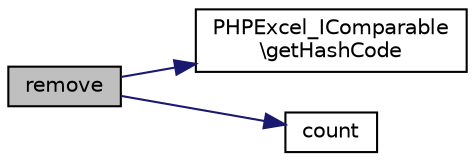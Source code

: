 digraph "remove"
{
  edge [fontname="Helvetica",fontsize="10",labelfontname="Helvetica",labelfontsize="10"];
  node [fontname="Helvetica",fontsize="10",shape=record];
  rankdir="LR";
  Node33 [label="remove",height=0.2,width=0.4,color="black", fillcolor="grey75", style="filled", fontcolor="black"];
  Node33 -> Node34 [color="midnightblue",fontsize="10",style="solid",fontname="Helvetica"];
  Node34 [label="PHPExcel_IComparable\l\\getHashCode",height=0.2,width=0.4,color="black", fillcolor="white", style="filled",URL="$interface_p_h_p_excel___i_comparable.html#a565572289c60df45d1198602c6f93a8a"];
  Node33 -> Node35 [color="midnightblue",fontsize="10",style="solid",fontname="Helvetica"];
  Node35 [label="count",height=0.2,width=0.4,color="black", fillcolor="white", style="filled",URL="$class_p_h_p_excel___hash_table.html#ac751e87b3d4c4bf2feb03bee8b092755"];
}
